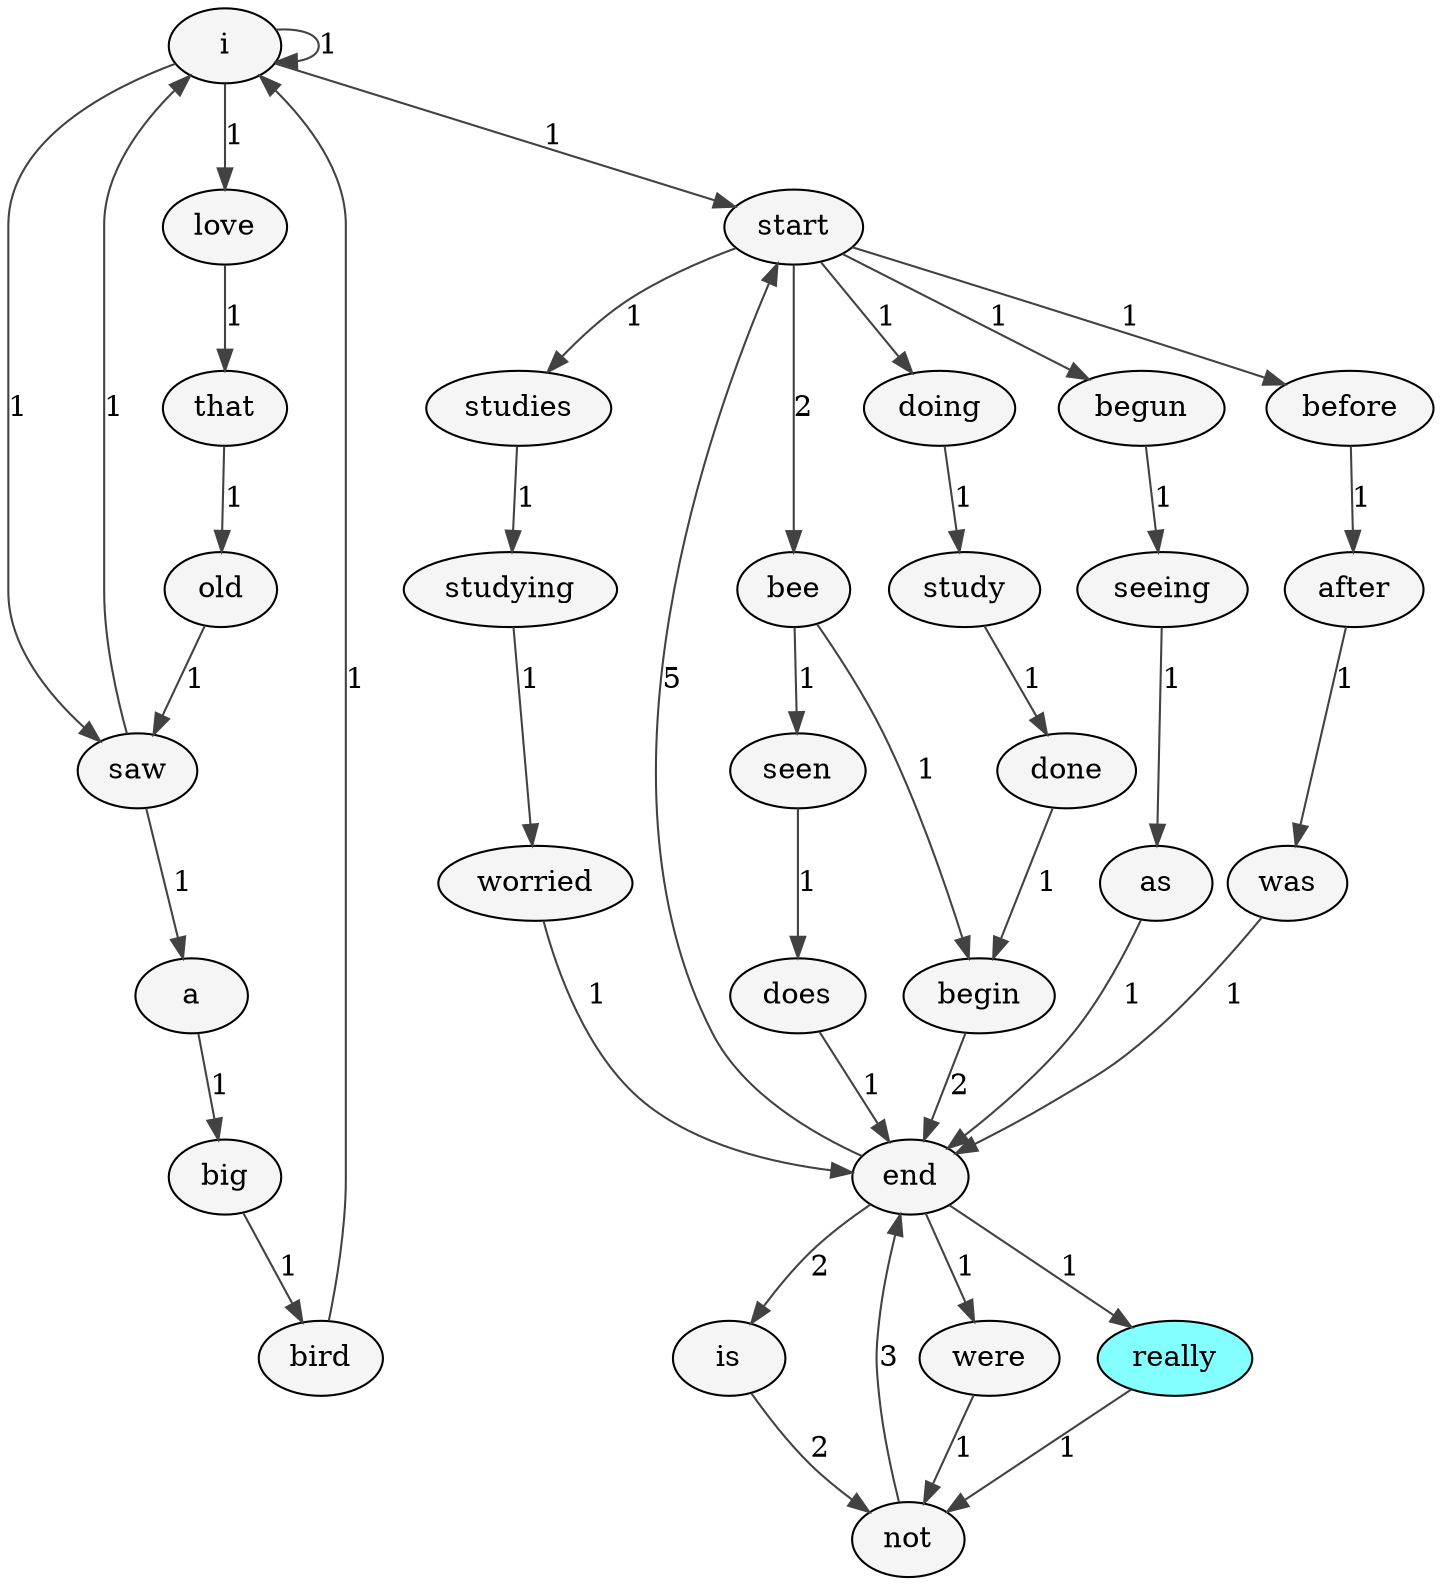 digraph G {
i[style=filled]  [fillcolor ="#F5F5F5"];
saw[style=filled]  [fillcolor ="#F5F5F5"];
a[style=filled]  [fillcolor ="#F5F5F5"];
big[style=filled]  [fillcolor ="#F5F5F5"];
bird[style=filled]  [fillcolor ="#F5F5F5"];
love[style=filled]  [fillcolor ="#F5F5F5"];
that[style=filled]  [fillcolor ="#F5F5F5"];
old[style=filled]  [fillcolor ="#F5F5F5"];
start[style=filled]  [fillcolor ="#F5F5F5"];
studies[style=filled]  [fillcolor ="#F5F5F5"];
studying[style=filled]  [fillcolor ="#F5F5F5"];
worried[style=filled]  [fillcolor ="#F5F5F5"];
end[style=filled]  [fillcolor ="#F5F5F5"];
bee[style=filled]  [fillcolor ="#F5F5F5"];
seen[style=filled]  [fillcolor ="#F5F5F5"];
does[style=filled]  [fillcolor ="#F5F5F5"];
doing[style=filled]  [fillcolor ="#F5F5F5"];
study[style=filled]  [fillcolor ="#F5F5F5"];
done[style=filled]  [fillcolor ="#F5F5F5"];
begin[style=filled]  [fillcolor ="#F5F5F5"];
begun[style=filled]  [fillcolor ="#F5F5F5"];
seeing[style=filled]  [fillcolor ="#F5F5F5"];
as[style=filled]  [fillcolor ="#F5F5F5"];
before[style=filled]  [fillcolor ="#F5F5F5"];
after[style=filled]  [fillcolor ="#F5F5F5"];
was[style=filled]  [fillcolor ="#F5F5F5"];
is[style=filled]  [fillcolor ="#F5F5F5"];
not[style=filled]  [fillcolor ="#F5F5F5"];
were[style=filled]  [fillcolor ="#F5F5F5"];
really[style=filled]  [fillcolor ="#84FFFF"];
love->that[color="#424242",label="1"];
big->bird[color="#424242",label="1"];
doing->study[color="#424242",label="1"];
study->done[color="#424242",label="1"];
bee->begin[color="#424242",label="1"];
bee->seen[color="#424242",label="1"];
before->after[color="#424242",label="1"];
begun->seeing[color="#424242",label="1"];
seen->does[color="#424242",label="1"];
that->old[color="#424242",label="1"];
not->end[color="#424242",label="3"];
seeing->as[color="#424242",label="1"];
does->end[color="#424242",label="1"];
bird->i[color="#424242",label="1"];
studies->studying[color="#424242",label="1"];
end->were[color="#424242",label="1"];
end->start[color="#424242",label="5"];
end->is[color="#424242",label="2"];
end->really[color="#424242",label="1"];
worried->end[color="#424242",label="1"];
after->was[color="#424242",label="1"];
a->big[color="#424242",label="1"];
studying->worried[color="#424242",label="1"];
old->saw[color="#424242",label="1"];
saw->a[color="#424242",label="1"];
saw->i[color="#424242",label="1"];
start->doing[color="#424242",label="1"];
start->bee[color="#424242",label="2"];
start->before[color="#424242",label="1"];
start->studies[color="#424242",label="1"];
start->begun[color="#424242",label="1"];
was->end[color="#424242",label="1"];
i->love[color="#424242",label="1"];
i->saw[color="#424242",label="1"];
i->start[color="#424242",label="1"];
i->i[color="#424242",label="1"];
is->not[color="#424242",label="2"];
done->begin[color="#424242",label="1"];
really->not[color="#424242",label="1"];
as->end[color="#424242",label="1"];
were->not[color="#424242",label="1"];
begin->end[color="#424242",label="2"];
}
